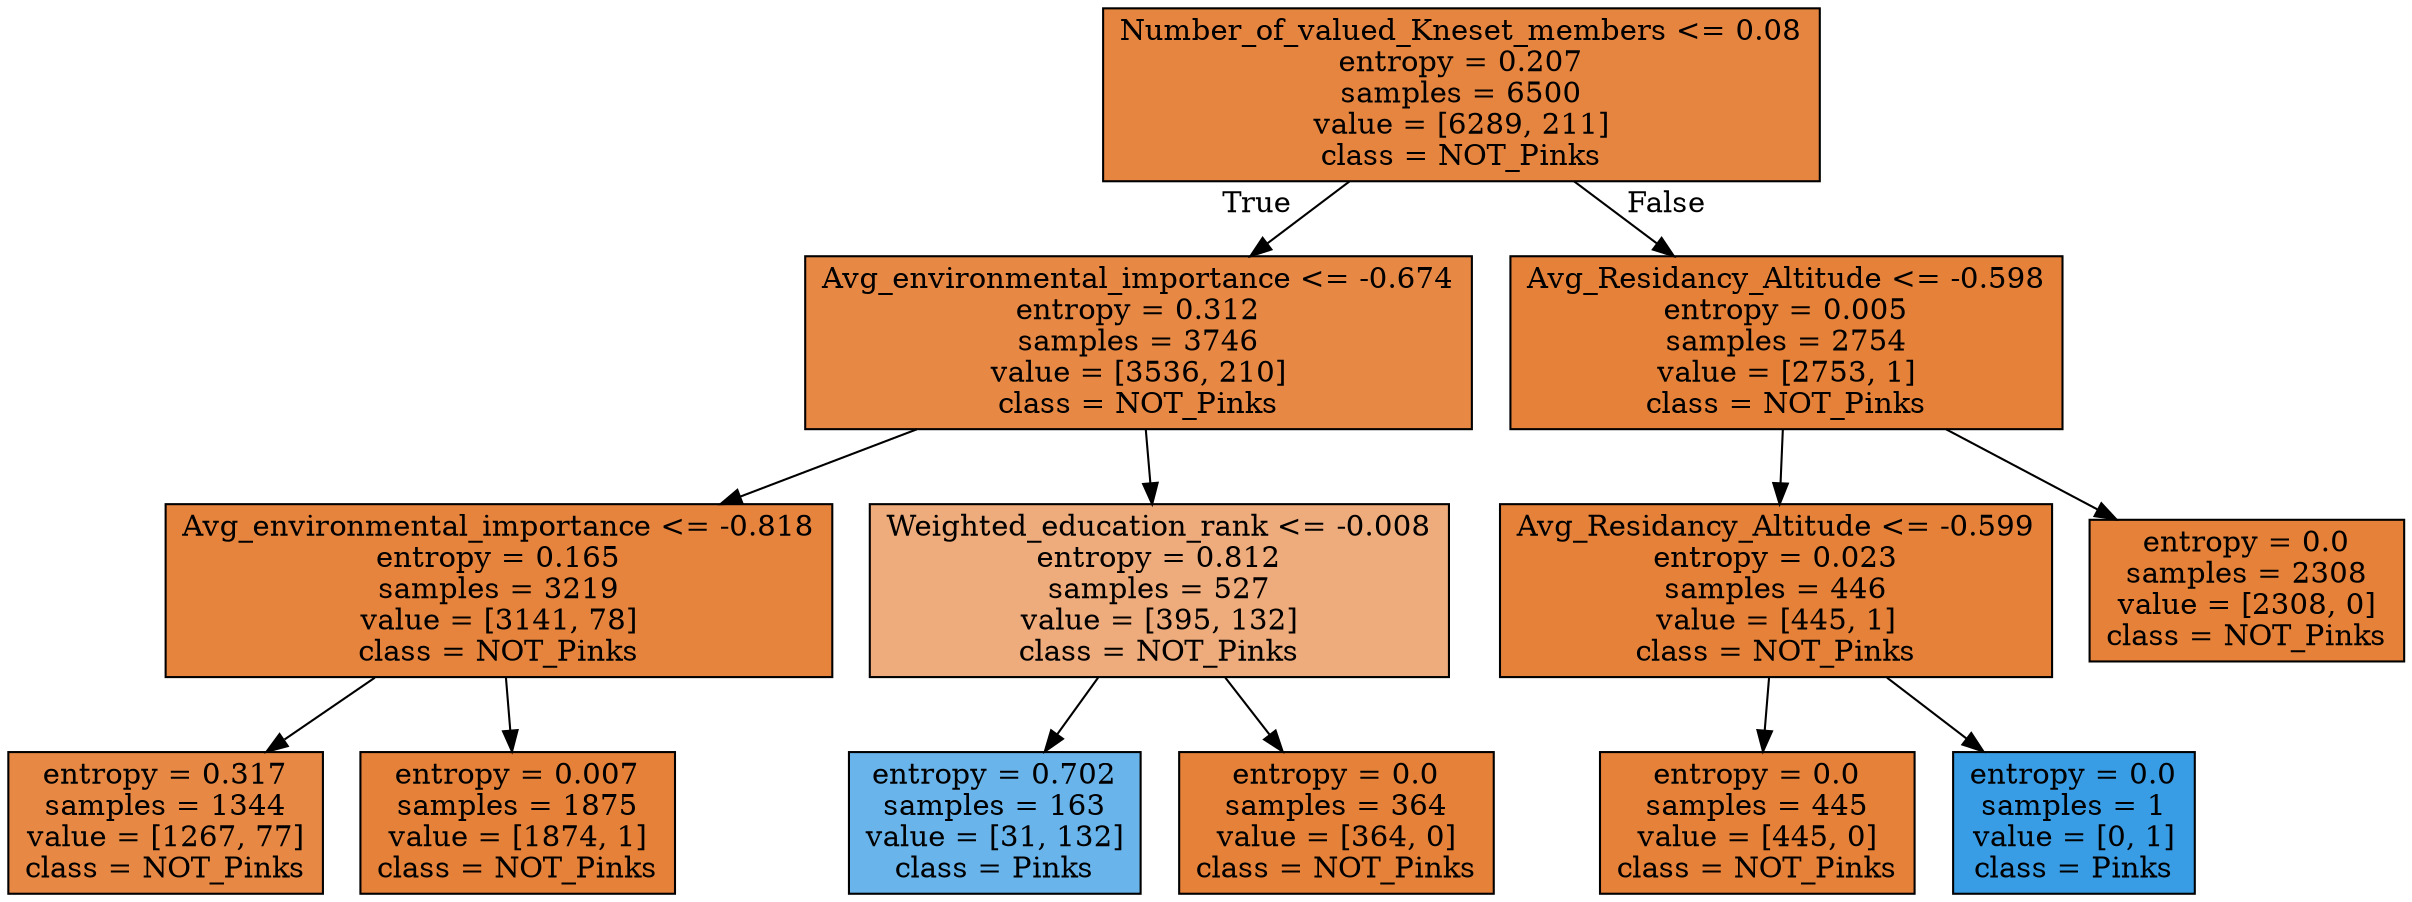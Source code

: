digraph Tree {
node [shape=box, style="filled", color="black"] ;
0 [label="Number_of_valued_Kneset_members <= 0.08\nentropy = 0.207\nsamples = 6500\nvalue = [6289, 211]\nclass = NOT_Pinks", fillcolor="#e68540"] ;
1 [label="Avg_environmental_importance <= -0.674\nentropy = 0.312\nsamples = 3746\nvalue = [3536, 210]\nclass = NOT_Pinks", fillcolor="#e78845"] ;
0 -> 1 [labeldistance=2.5, labelangle=45, headlabel="True"] ;
2 [label="Avg_environmental_importance <= -0.818\nentropy = 0.165\nsamples = 3219\nvalue = [3141, 78]\nclass = NOT_Pinks", fillcolor="#e6843e"] ;
1 -> 2 ;
3 [label="entropy = 0.317\nsamples = 1344\nvalue = [1267, 77]\nclass = NOT_Pinks", fillcolor="#e78945"] ;
2 -> 3 ;
4 [label="entropy = 0.007\nsamples = 1875\nvalue = [1874, 1]\nclass = NOT_Pinks", fillcolor="#e58139"] ;
2 -> 4 ;
5 [label="Weighted_education_rank <= -0.008\nentropy = 0.812\nsamples = 527\nvalue = [395, 132]\nclass = NOT_Pinks", fillcolor="#eeab7b"] ;
1 -> 5 ;
6 [label="entropy = 0.702\nsamples = 163\nvalue = [31, 132]\nclass = Pinks", fillcolor="#68b4eb"] ;
5 -> 6 ;
7 [label="entropy = 0.0\nsamples = 364\nvalue = [364, 0]\nclass = NOT_Pinks", fillcolor="#e58139"] ;
5 -> 7 ;
8 [label="Avg_Residancy_Altitude <= -0.598\nentropy = 0.005\nsamples = 2754\nvalue = [2753, 1]\nclass = NOT_Pinks", fillcolor="#e58139"] ;
0 -> 8 [labeldistance=2.5, labelangle=-45, headlabel="False"] ;
9 [label="Avg_Residancy_Altitude <= -0.599\nentropy = 0.023\nsamples = 446\nvalue = [445, 1]\nclass = NOT_Pinks", fillcolor="#e58139"] ;
8 -> 9 ;
10 [label="entropy = 0.0\nsamples = 445\nvalue = [445, 0]\nclass = NOT_Pinks", fillcolor="#e58139"] ;
9 -> 10 ;
11 [label="entropy = 0.0\nsamples = 1\nvalue = [0, 1]\nclass = Pinks", fillcolor="#399de5"] ;
9 -> 11 ;
12 [label="entropy = 0.0\nsamples = 2308\nvalue = [2308, 0]\nclass = NOT_Pinks", fillcolor="#e58139"] ;
8 -> 12 ;
}